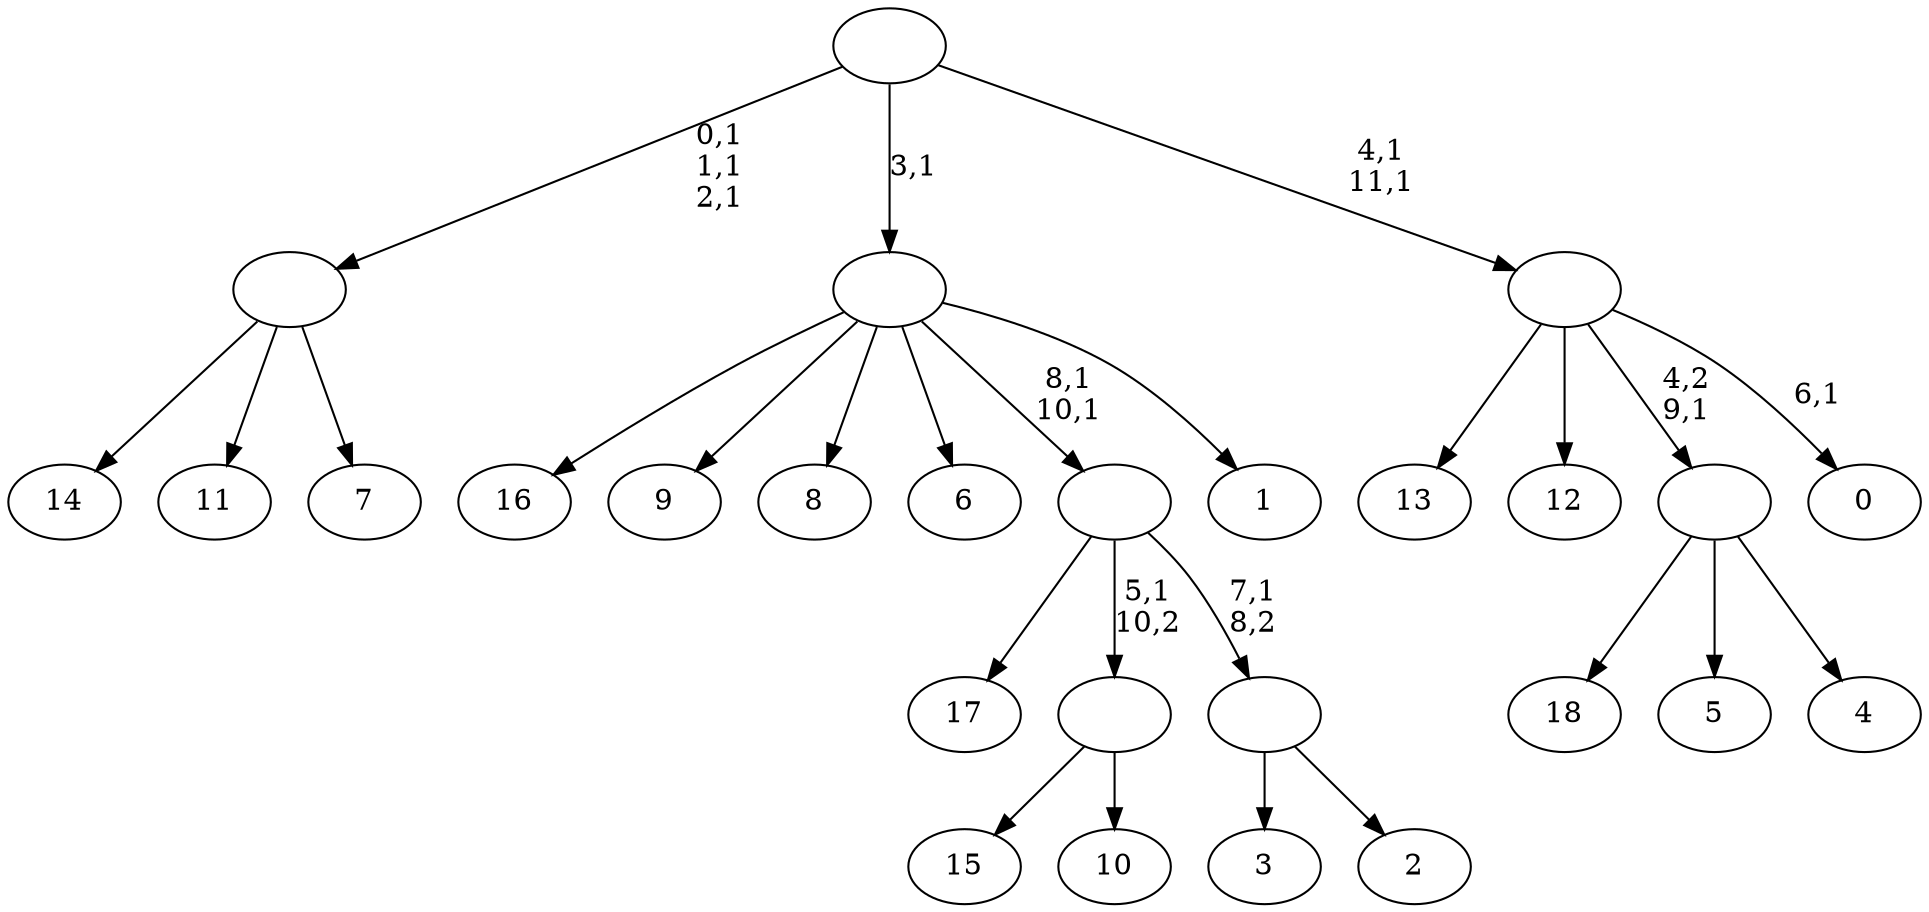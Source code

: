 digraph T {
	31 [label="18"]
	30 [label="17"]
	29 [label="16"]
	28 [label="15"]
	27 [label="14"]
	26 [label="13"]
	25 [label="12"]
	24 [label="11"]
	23 [label="10"]
	22 [label=""]
	21 [label="9"]
	20 [label="8"]
	19 [label="7"]
	18 [label=""]
	15 [label="6"]
	14 [label="5"]
	13 [label="4"]
	12 [label=""]
	11 [label="3"]
	10 [label="2"]
	9 [label=""]
	8 [label=""]
	6 [label="1"]
	5 [label=""]
	4 [label="0"]
	2 [label=""]
	0 [label=""]
	22 -> 28 [label=""]
	22 -> 23 [label=""]
	18 -> 27 [label=""]
	18 -> 24 [label=""]
	18 -> 19 [label=""]
	12 -> 31 [label=""]
	12 -> 14 [label=""]
	12 -> 13 [label=""]
	9 -> 11 [label=""]
	9 -> 10 [label=""]
	8 -> 30 [label=""]
	8 -> 22 [label="5,1\n10,2"]
	8 -> 9 [label="7,1\n8,2"]
	5 -> 8 [label="8,1\n10,1"]
	5 -> 29 [label=""]
	5 -> 21 [label=""]
	5 -> 20 [label=""]
	5 -> 15 [label=""]
	5 -> 6 [label=""]
	2 -> 4 [label="6,1"]
	2 -> 26 [label=""]
	2 -> 25 [label=""]
	2 -> 12 [label="4,2\n9,1"]
	0 -> 2 [label="4,1\n11,1"]
	0 -> 18 [label="0,1\n1,1\n2,1"]
	0 -> 5 [label="3,1"]
}

